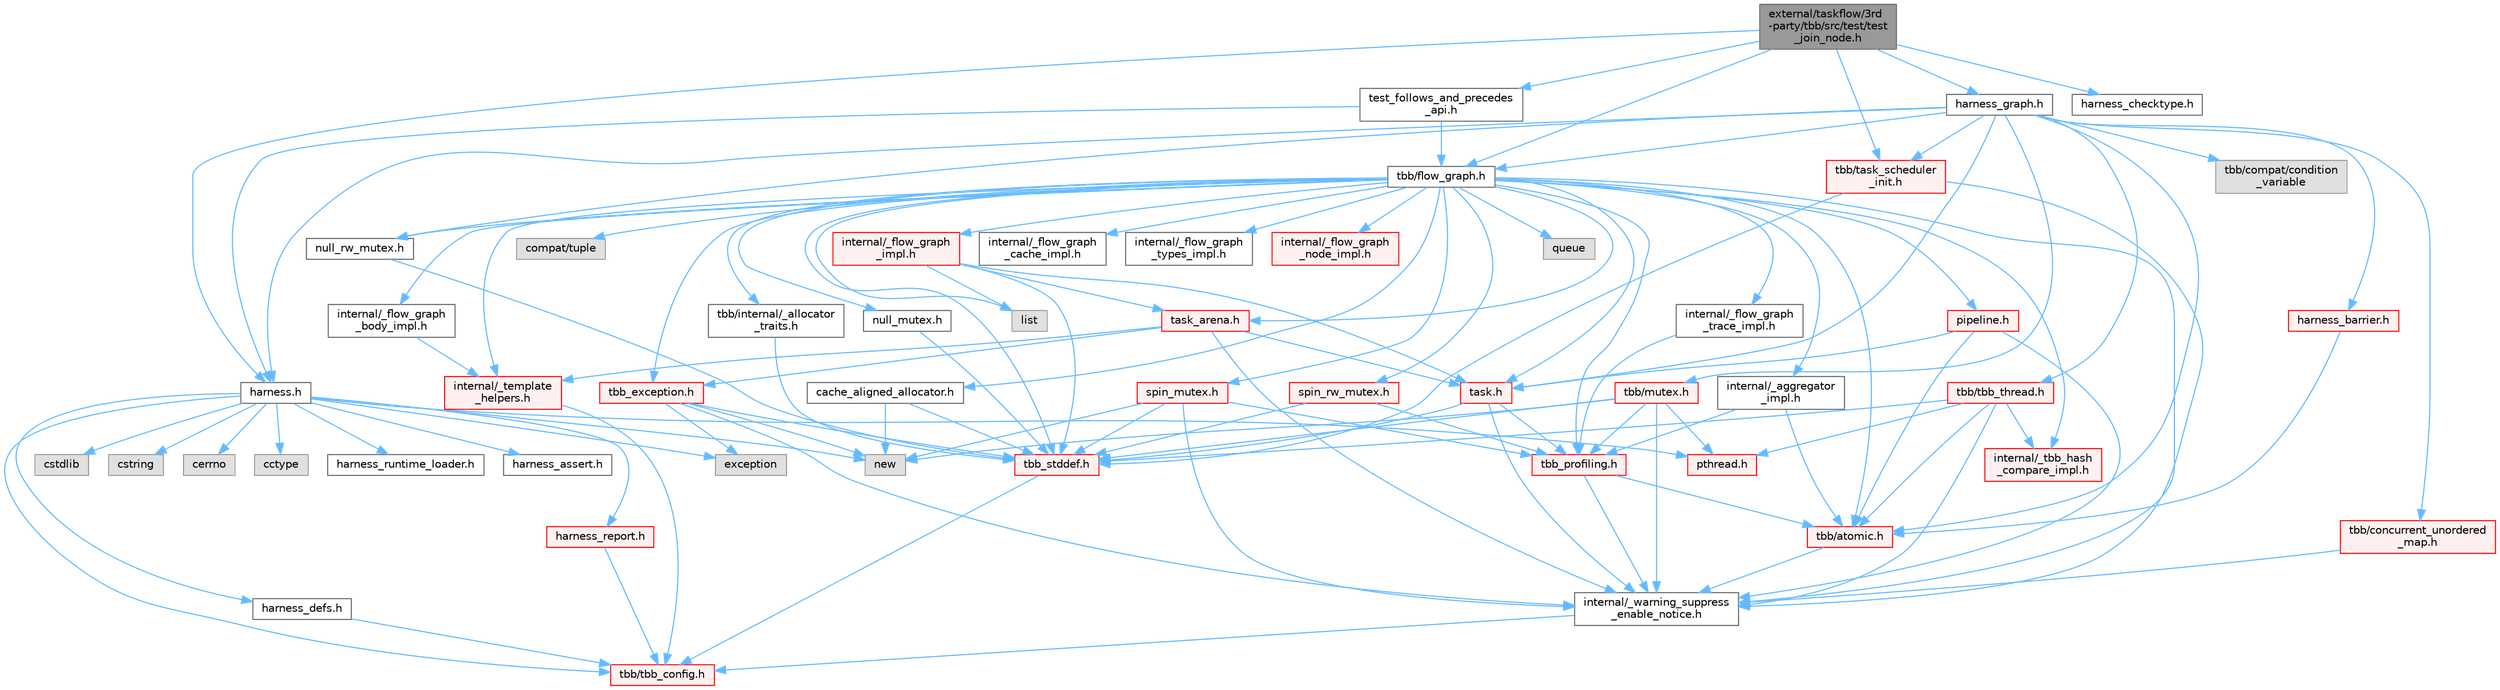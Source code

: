 digraph "external/taskflow/3rd-party/tbb/src/test/test_join_node.h"
{
 // LATEX_PDF_SIZE
  bgcolor="transparent";
  edge [fontname=Helvetica,fontsize=10,labelfontname=Helvetica,labelfontsize=10];
  node [fontname=Helvetica,fontsize=10,shape=box,height=0.2,width=0.4];
  Node1 [id="Node000001",label="external/taskflow/3rd\l-party/tbb/src/test/test\l_join_node.h",height=0.2,width=0.4,color="gray40", fillcolor="grey60", style="filled", fontcolor="black",tooltip=" "];
  Node1 -> Node2 [id="edge113_Node000001_Node000002",color="steelblue1",style="solid",tooltip=" "];
  Node2 [id="Node000002",label="harness.h",height=0.2,width=0.4,color="grey40", fillcolor="white", style="filled",URL="$harness_8h.html",tooltip=" "];
  Node2 -> Node3 [id="edge114_Node000002_Node000003",color="steelblue1",style="solid",tooltip=" "];
  Node3 [id="Node000003",label="tbb/tbb_config.h",height=0.2,width=0.4,color="red", fillcolor="#FFF0F0", style="filled",URL="$tbb__config_8h.html",tooltip=" "];
  Node2 -> Node5 [id="edge115_Node000002_Node000005",color="steelblue1",style="solid",tooltip=" "];
  Node5 [id="Node000005",label="harness_defs.h",height=0.2,width=0.4,color="grey40", fillcolor="white", style="filled",URL="$harness__defs_8h.html",tooltip=" "];
  Node5 -> Node3 [id="edge116_Node000005_Node000003",color="steelblue1",style="solid",tooltip=" "];
  Node2 -> Node6 [id="edge117_Node000002_Node000006",color="steelblue1",style="solid",tooltip=" "];
  Node6 [id="Node000006",label="cstdlib",height=0.2,width=0.4,color="grey60", fillcolor="#E0E0E0", style="filled",tooltip=" "];
  Node2 -> Node7 [id="edge118_Node000002_Node000007",color="steelblue1",style="solid",tooltip=" "];
  Node7 [id="Node000007",label="cstring",height=0.2,width=0.4,color="grey60", fillcolor="#E0E0E0", style="filled",tooltip=" "];
  Node2 -> Node8 [id="edge119_Node000002_Node000008",color="steelblue1",style="solid",tooltip=" "];
  Node8 [id="Node000008",label="cerrno",height=0.2,width=0.4,color="grey60", fillcolor="#E0E0E0", style="filled",tooltip=" "];
  Node2 -> Node9 [id="edge120_Node000002_Node000009",color="steelblue1",style="solid",tooltip=" "];
  Node9 [id="Node000009",label="cctype",height=0.2,width=0.4,color="grey60", fillcolor="#E0E0E0", style="filled",tooltip=" "];
  Node2 -> Node10 [id="edge121_Node000002_Node000010",color="steelblue1",style="solid",tooltip=" "];
  Node10 [id="Node000010",label="new",height=0.2,width=0.4,color="grey60", fillcolor="#E0E0E0", style="filled",tooltip=" "];
  Node2 -> Node11 [id="edge122_Node000002_Node000011",color="steelblue1",style="solid",tooltip=" "];
  Node11 [id="Node000011",label="pthread.h",height=0.2,width=0.4,color="red", fillcolor="#FFF0F0", style="filled",URL="$pthread_8h.html",tooltip=" "];
  Node2 -> Node57 [id="edge123_Node000002_Node000057",color="steelblue1",style="solid",tooltip=" "];
  Node57 [id="Node000057",label="harness_runtime_loader.h",height=0.2,width=0.4,color="grey40", fillcolor="white", style="filled",URL="$harness__runtime__loader_8h.html",tooltip=" "];
  Node2 -> Node58 [id="edge124_Node000002_Node000058",color="steelblue1",style="solid",tooltip=" "];
  Node58 [id="Node000058",label="harness_report.h",height=0.2,width=0.4,color="red", fillcolor="#FFF0F0", style="filled",URL="$harness__report_8h.html",tooltip=" "];
  Node58 -> Node3 [id="edge125_Node000058_Node000003",color="steelblue1",style="solid",tooltip=" "];
  Node2 -> Node24 [id="edge126_Node000002_Node000024",color="steelblue1",style="solid",tooltip=" "];
  Node24 [id="Node000024",label="exception",height=0.2,width=0.4,color="grey60", fillcolor="#E0E0E0", style="filled",tooltip=" "];
  Node2 -> Node61 [id="edge127_Node000002_Node000061",color="steelblue1",style="solid",tooltip=" "];
  Node61 [id="Node000061",label="harness_assert.h",height=0.2,width=0.4,color="grey40", fillcolor="white", style="filled",URL="$harness__assert_8h.html",tooltip=" "];
  Node1 -> Node62 [id="edge128_Node000001_Node000062",color="steelblue1",style="solid",tooltip=" "];
  Node62 [id="Node000062",label="harness_graph.h",height=0.2,width=0.4,color="grey40", fillcolor="white", style="filled",URL="$harness__graph_8h.html",tooltip=" "];
  Node62 -> Node2 [id="edge129_Node000062_Node000002",color="steelblue1",style="solid",tooltip=" "];
  Node62 -> Node63 [id="edge130_Node000062_Node000063",color="steelblue1",style="solid",tooltip=" "];
  Node63 [id="Node000063",label="harness_barrier.h",height=0.2,width=0.4,color="red", fillcolor="#FFF0F0", style="filled",URL="$harness__barrier_8h.html",tooltip=" "];
  Node63 -> Node64 [id="edge131_Node000063_Node000064",color="steelblue1",style="solid",tooltip=" "];
  Node64 [id="Node000064",label="tbb/atomic.h",height=0.2,width=0.4,color="red", fillcolor="#FFF0F0", style="filled",URL="$external_2taskflow_23rd-party_2tbb_2include_2tbb_2atomic_8h.html",tooltip=" "];
  Node64 -> Node66 [id="edge132_Node000064_Node000066",color="steelblue1",style="solid",tooltip=" "];
  Node66 [id="Node000066",label="internal/_warning_suppress\l_enable_notice.h",height=0.2,width=0.4,color="grey40", fillcolor="white", style="filled",URL="$__warning__suppress__enable__notice_8h.html",tooltip=" "];
  Node66 -> Node3 [id="edge133_Node000066_Node000003",color="steelblue1",style="solid",tooltip=" "];
  Node62 -> Node73 [id="edge134_Node000062_Node000073",color="steelblue1",style="solid",tooltip=" "];
  Node73 [id="Node000073",label="tbb/flow_graph.h",height=0.2,width=0.4,color="grey40", fillcolor="white", style="filled",URL="$flow__graph_8h.html",tooltip="The graph related classes and functions"];
  Node73 -> Node66 [id="edge135_Node000073_Node000066",color="steelblue1",style="solid",tooltip=" "];
  Node73 -> Node68 [id="edge136_Node000073_Node000068",color="steelblue1",style="solid",tooltip=" "];
  Node68 [id="Node000068",label="tbb_stddef.h",height=0.2,width=0.4,color="red", fillcolor="#FFF0F0", style="filled",URL="$tbb__stddef_8h.html",tooltip=" "];
  Node68 -> Node3 [id="edge137_Node000068_Node000003",color="steelblue1",style="solid",tooltip=" "];
  Node73 -> Node64 [id="edge138_Node000073_Node000064",color="steelblue1",style="solid",tooltip=" "];
  Node73 -> Node74 [id="edge139_Node000073_Node000074",color="steelblue1",style="solid",tooltip=" "];
  Node74 [id="Node000074",label="spin_mutex.h",height=0.2,width=0.4,color="red", fillcolor="#FFF0F0", style="filled",URL="$external_2taskflow_23rd-party_2tbb_2include_2tbb_2spin__mutex_8h.html",tooltip=" "];
  Node74 -> Node66 [id="edge140_Node000074_Node000066",color="steelblue1",style="solid",tooltip=" "];
  Node74 -> Node10 [id="edge141_Node000074_Node000010",color="steelblue1",style="solid",tooltip=" "];
  Node74 -> Node68 [id="edge142_Node000074_Node000068",color="steelblue1",style="solid",tooltip=" "];
  Node74 -> Node76 [id="edge143_Node000074_Node000076",color="steelblue1",style="solid",tooltip=" "];
  Node76 [id="Node000076",label="tbb_profiling.h",height=0.2,width=0.4,color="red", fillcolor="#FFF0F0", style="filled",URL="$tbb__profiling_8h.html",tooltip=" "];
  Node76 -> Node66 [id="edge144_Node000076_Node000066",color="steelblue1",style="solid",tooltip=" "];
  Node76 -> Node64 [id="edge145_Node000076_Node000064",color="steelblue1",style="solid",tooltip=" "];
  Node73 -> Node79 [id="edge146_Node000073_Node000079",color="steelblue1",style="solid",tooltip=" "];
  Node79 [id="Node000079",label="null_mutex.h",height=0.2,width=0.4,color="grey40", fillcolor="white", style="filled",URL="$external_2taskflow_23rd-party_2tbb_2include_2tbb_2null__mutex_8h.html",tooltip=" "];
  Node79 -> Node68 [id="edge147_Node000079_Node000068",color="steelblue1",style="solid",tooltip=" "];
  Node73 -> Node80 [id="edge148_Node000073_Node000080",color="steelblue1",style="solid",tooltip=" "];
  Node80 [id="Node000080",label="spin_rw_mutex.h",height=0.2,width=0.4,color="red", fillcolor="#FFF0F0", style="filled",URL="$spin__rw__mutex_8h.html",tooltip=" "];
  Node80 -> Node68 [id="edge149_Node000080_Node000068",color="steelblue1",style="solid",tooltip=" "];
  Node80 -> Node76 [id="edge150_Node000080_Node000076",color="steelblue1",style="solid",tooltip=" "];
  Node73 -> Node81 [id="edge151_Node000073_Node000081",color="steelblue1",style="solid",tooltip=" "];
  Node81 [id="Node000081",label="null_rw_mutex.h",height=0.2,width=0.4,color="grey40", fillcolor="white", style="filled",URL="$null__rw__mutex_8h.html",tooltip=" "];
  Node81 -> Node68 [id="edge152_Node000081_Node000068",color="steelblue1",style="solid",tooltip=" "];
  Node73 -> Node82 [id="edge153_Node000073_Node000082",color="steelblue1",style="solid",tooltip=" "];
  Node82 [id="Node000082",label="task.h",height=0.2,width=0.4,color="red", fillcolor="#FFF0F0", style="filled",URL="$task_8h.html",tooltip=" "];
  Node82 -> Node66 [id="edge154_Node000082_Node000066",color="steelblue1",style="solid",tooltip=" "];
  Node82 -> Node68 [id="edge155_Node000082_Node000068",color="steelblue1",style="solid",tooltip=" "];
  Node82 -> Node76 [id="edge156_Node000082_Node000076",color="steelblue1",style="solid",tooltip=" "];
  Node73 -> Node84 [id="edge157_Node000073_Node000084",color="steelblue1",style="solid",tooltip=" "];
  Node84 [id="Node000084",label="cache_aligned_allocator.h",height=0.2,width=0.4,color="grey40", fillcolor="white", style="filled",URL="$cache__aligned__allocator_8h.html",tooltip=" "];
  Node84 -> Node10 [id="edge158_Node000084_Node000010",color="steelblue1",style="solid",tooltip=" "];
  Node84 -> Node68 [id="edge159_Node000084_Node000068",color="steelblue1",style="solid",tooltip=" "];
  Node73 -> Node85 [id="edge160_Node000073_Node000085",color="steelblue1",style="solid",tooltip=" "];
  Node85 [id="Node000085",label="tbb_exception.h",height=0.2,width=0.4,color="red", fillcolor="#FFF0F0", style="filled",URL="$tbb__exception_8h.html",tooltip=" "];
  Node85 -> Node66 [id="edge161_Node000085_Node000066",color="steelblue1",style="solid",tooltip=" "];
  Node85 -> Node68 [id="edge162_Node000085_Node000068",color="steelblue1",style="solid",tooltip=" "];
  Node85 -> Node24 [id="edge163_Node000085_Node000024",color="steelblue1",style="solid",tooltip=" "];
  Node85 -> Node10 [id="edge164_Node000085_Node000010",color="steelblue1",style="solid",tooltip=" "];
  Node73 -> Node88 [id="edge165_Node000073_Node000088",color="steelblue1",style="solid",tooltip=" "];
  Node88 [id="Node000088",label="pipeline.h",height=0.2,width=0.4,color="red", fillcolor="#FFF0F0", style="filled",URL="$pipeline_8h.html",tooltip=" "];
  Node88 -> Node66 [id="edge166_Node000088_Node000066",color="steelblue1",style="solid",tooltip=" "];
  Node88 -> Node64 [id="edge167_Node000088_Node000064",color="steelblue1",style="solid",tooltip=" "];
  Node88 -> Node82 [id="edge168_Node000088_Node000082",color="steelblue1",style="solid",tooltip=" "];
  Node73 -> Node89 [id="edge169_Node000073_Node000089",color="steelblue1",style="solid",tooltip=" "];
  Node89 [id="Node000089",label="internal/_template\l_helpers.h",height=0.2,width=0.4,color="red", fillcolor="#FFF0F0", style="filled",URL="$__template__helpers_8h.html",tooltip=" "];
  Node89 -> Node3 [id="edge170_Node000089_Node000003",color="steelblue1",style="solid",tooltip=" "];
  Node73 -> Node90 [id="edge171_Node000073_Node000090",color="steelblue1",style="solid",tooltip=" "];
  Node90 [id="Node000090",label="internal/_aggregator\l_impl.h",height=0.2,width=0.4,color="grey40", fillcolor="white", style="filled",URL="$__aggregator__impl_8h.html",tooltip=" "];
  Node90 -> Node64 [id="edge172_Node000090_Node000064",color="steelblue1",style="solid",tooltip=" "];
  Node90 -> Node76 [id="edge173_Node000090_Node000076",color="steelblue1",style="solid",tooltip=" "];
  Node73 -> Node91 [id="edge174_Node000073_Node000091",color="steelblue1",style="solid",tooltip=" "];
  Node91 [id="Node000091",label="tbb/internal/_allocator\l_traits.h",height=0.2,width=0.4,color="grey40", fillcolor="white", style="filled",URL="$__allocator__traits_8h.html",tooltip=" "];
  Node91 -> Node68 [id="edge175_Node000091_Node000068",color="steelblue1",style="solid",tooltip=" "];
  Node73 -> Node76 [id="edge176_Node000073_Node000076",color="steelblue1",style="solid",tooltip=" "];
  Node73 -> Node92 [id="edge177_Node000073_Node000092",color="steelblue1",style="solid",tooltip=" "];
  Node92 [id="Node000092",label="task_arena.h",height=0.2,width=0.4,color="red", fillcolor="#FFF0F0", style="filled",URL="$task__arena_8h.html",tooltip=" "];
  Node92 -> Node66 [id="edge178_Node000092_Node000066",color="steelblue1",style="solid",tooltip=" "];
  Node92 -> Node82 [id="edge179_Node000092_Node000082",color="steelblue1",style="solid",tooltip=" "];
  Node92 -> Node85 [id="edge180_Node000092_Node000085",color="steelblue1",style="solid",tooltip=" "];
  Node92 -> Node89 [id="edge181_Node000092_Node000089",color="steelblue1",style="solid",tooltip=" "];
  Node73 -> Node93 [id="edge182_Node000073_Node000093",color="steelblue1",style="solid",tooltip=" "];
  Node93 [id="Node000093",label="compat/tuple",height=0.2,width=0.4,color="grey60", fillcolor="#E0E0E0", style="filled",tooltip=" "];
  Node73 -> Node94 [id="edge183_Node000073_Node000094",color="steelblue1",style="solid",tooltip=" "];
  Node94 [id="Node000094",label="list",height=0.2,width=0.4,color="grey60", fillcolor="#E0E0E0", style="filled",tooltip=" "];
  Node73 -> Node95 [id="edge184_Node000073_Node000095",color="steelblue1",style="solid",tooltip=" "];
  Node95 [id="Node000095",label="queue",height=0.2,width=0.4,color="grey60", fillcolor="#E0E0E0", style="filled",tooltip=" "];
  Node73 -> Node96 [id="edge185_Node000073_Node000096",color="steelblue1",style="solid",tooltip=" "];
  Node96 [id="Node000096",label="internal/_flow_graph\l_impl.h",height=0.2,width=0.4,color="red", fillcolor="#FFF0F0", style="filled",URL="$__flow__graph__impl_8h.html",tooltip=" "];
  Node96 -> Node68 [id="edge186_Node000096_Node000068",color="steelblue1",style="solid",tooltip=" "];
  Node96 -> Node82 [id="edge187_Node000096_Node000082",color="steelblue1",style="solid",tooltip=" "];
  Node96 -> Node92 [id="edge188_Node000096_Node000092",color="steelblue1",style="solid",tooltip=" "];
  Node96 -> Node94 [id="edge189_Node000096_Node000094",color="steelblue1",style="solid",tooltip=" "];
  Node73 -> Node98 [id="edge190_Node000073_Node000098",color="steelblue1",style="solid",tooltip=" "];
  Node98 [id="Node000098",label="internal/_flow_graph\l_trace_impl.h",height=0.2,width=0.4,color="grey40", fillcolor="white", style="filled",URL="$__flow__graph__trace__impl_8h.html",tooltip=" "];
  Node98 -> Node76 [id="edge191_Node000098_Node000076",color="steelblue1",style="solid",tooltip=" "];
  Node73 -> Node99 [id="edge192_Node000073_Node000099",color="steelblue1",style="solid",tooltip=" "];
  Node99 [id="Node000099",label="internal/_tbb_hash\l_compare_impl.h",height=0.2,width=0.4,color="red", fillcolor="#FFF0F0", style="filled",URL="$__tbb__hash__compare__impl_8h.html",tooltip=" "];
  Node73 -> Node100 [id="edge193_Node000073_Node000100",color="steelblue1",style="solid",tooltip=" "];
  Node100 [id="Node000100",label="internal/_flow_graph\l_body_impl.h",height=0.2,width=0.4,color="grey40", fillcolor="white", style="filled",URL="$__flow__graph__body__impl_8h.html",tooltip=" "];
  Node100 -> Node89 [id="edge194_Node000100_Node000089",color="steelblue1",style="solid",tooltip=" "];
  Node73 -> Node101 [id="edge195_Node000073_Node000101",color="steelblue1",style="solid",tooltip=" "];
  Node101 [id="Node000101",label="internal/_flow_graph\l_cache_impl.h",height=0.2,width=0.4,color="grey40", fillcolor="white", style="filled",URL="$__flow__graph__cache__impl_8h.html",tooltip=" "];
  Node73 -> Node102 [id="edge196_Node000073_Node000102",color="steelblue1",style="solid",tooltip=" "];
  Node102 [id="Node000102",label="internal/_flow_graph\l_types_impl.h",height=0.2,width=0.4,color="grey40", fillcolor="white", style="filled",URL="$__flow__graph__types__impl_8h.html",tooltip=" "];
  Node73 -> Node103 [id="edge197_Node000073_Node000103",color="steelblue1",style="solid",tooltip=" "];
  Node103 [id="Node000103",label="internal/_flow_graph\l_node_impl.h",height=0.2,width=0.4,color="red", fillcolor="#FFF0F0", style="filled",URL="$__flow__graph__node__impl_8h.html",tooltip=" "];
  Node62 -> Node81 [id="edge198_Node000062_Node000081",color="steelblue1",style="solid",tooltip=" "];
  Node62 -> Node64 [id="edge199_Node000062_Node000064",color="steelblue1",style="solid",tooltip=" "];
  Node62 -> Node105 [id="edge200_Node000062_Node000105",color="steelblue1",style="solid",tooltip=" "];
  Node105 [id="Node000105",label="tbb/concurrent_unordered\l_map.h",height=0.2,width=0.4,color="red", fillcolor="#FFF0F0", style="filled",URL="$concurrent__unordered__map_8h.html",tooltip=" "];
  Node105 -> Node66 [id="edge201_Node000105_Node000066",color="steelblue1",style="solid",tooltip=" "];
  Node62 -> Node82 [id="edge202_Node000062_Node000082",color="steelblue1",style="solid",tooltip=" "];
  Node62 -> Node109 [id="edge203_Node000062_Node000109",color="steelblue1",style="solid",tooltip=" "];
  Node109 [id="Node000109",label="tbb/task_scheduler\l_init.h",height=0.2,width=0.4,color="red", fillcolor="#FFF0F0", style="filled",URL="$task__scheduler__init_8h.html",tooltip=" "];
  Node109 -> Node66 [id="edge204_Node000109_Node000066",color="steelblue1",style="solid",tooltip=" "];
  Node109 -> Node68 [id="edge205_Node000109_Node000068",color="steelblue1",style="solid",tooltip=" "];
  Node62 -> Node111 [id="edge206_Node000062_Node000111",color="steelblue1",style="solid",tooltip=" "];
  Node111 [id="Node000111",label="tbb/compat/condition\l_variable",height=0.2,width=0.4,color="grey60", fillcolor="#E0E0E0", style="filled",tooltip=" "];
  Node62 -> Node112 [id="edge207_Node000062_Node000112",color="steelblue1",style="solid",tooltip=" "];
  Node112 [id="Node000112",label="tbb/mutex.h",height=0.2,width=0.4,color="red", fillcolor="#FFF0F0", style="filled",URL="$mutex_8h.html",tooltip=" "];
  Node112 -> Node66 [id="edge208_Node000112_Node000066",color="steelblue1",style="solid",tooltip=" "];
  Node112 -> Node11 [id="edge209_Node000112_Node000011",color="steelblue1",style="solid",tooltip=" "];
  Node112 -> Node10 [id="edge210_Node000112_Node000010",color="steelblue1",style="solid",tooltip=" "];
  Node112 -> Node68 [id="edge211_Node000112_Node000068",color="steelblue1",style="solid",tooltip=" "];
  Node112 -> Node76 [id="edge212_Node000112_Node000076",color="steelblue1",style="solid",tooltip=" "];
  Node62 -> Node113 [id="edge213_Node000062_Node000113",color="steelblue1",style="solid",tooltip=" "];
  Node113 [id="Node000113",label="tbb/tbb_thread.h",height=0.2,width=0.4,color="red", fillcolor="#FFF0F0", style="filled",URL="$tbb__thread_8h.html",tooltip=" "];
  Node113 -> Node66 [id="edge214_Node000113_Node000066",color="steelblue1",style="solid",tooltip=" "];
  Node113 -> Node68 [id="edge215_Node000113_Node000068",color="steelblue1",style="solid",tooltip=" "];
  Node113 -> Node11 [id="edge216_Node000113_Node000011",color="steelblue1",style="solid",tooltip=" "];
  Node113 -> Node64 [id="edge217_Node000113_Node000064",color="steelblue1",style="solid",tooltip=" "];
  Node113 -> Node99 [id="edge218_Node000113_Node000099",color="steelblue1",style="solid",tooltip=" "];
  Node1 -> Node115 [id="edge219_Node000001_Node000115",color="steelblue1",style="solid",tooltip=" "];
  Node115 [id="Node000115",label="harness_checktype.h",height=0.2,width=0.4,color="grey40", fillcolor="white", style="filled",URL="$harness__checktype_8h.html",tooltip=" "];
  Node1 -> Node73 [id="edge220_Node000001_Node000073",color="steelblue1",style="solid",tooltip=" "];
  Node1 -> Node109 [id="edge221_Node000001_Node000109",color="steelblue1",style="solid",tooltip=" "];
  Node1 -> Node116 [id="edge222_Node000001_Node000116",color="steelblue1",style="solid",tooltip=" "];
  Node116 [id="Node000116",label="test_follows_and_precedes\l_api.h",height=0.2,width=0.4,color="grey40", fillcolor="white", style="filled",URL="$test__follows__and__precedes__api_8h.html",tooltip=" "];
  Node116 -> Node2 [id="edge223_Node000116_Node000002",color="steelblue1",style="solid",tooltip=" "];
  Node116 -> Node73 [id="edge224_Node000116_Node000073",color="steelblue1",style="solid",tooltip=" "];
}
